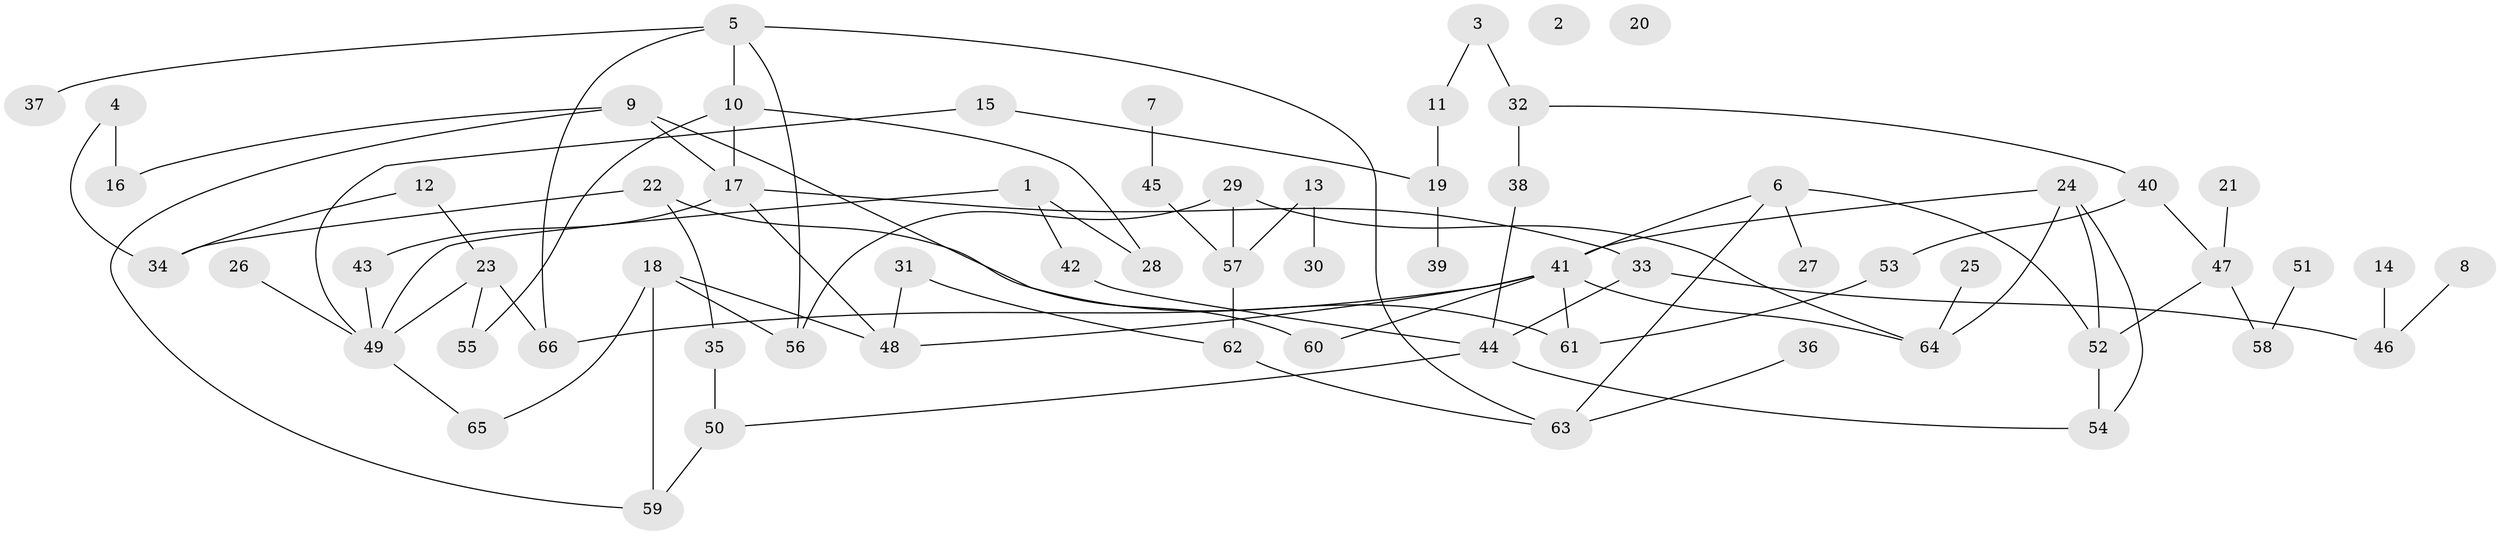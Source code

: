 // Generated by graph-tools (version 1.1) at 2025/40/03/09/25 04:40:54]
// undirected, 66 vertices, 87 edges
graph export_dot {
graph [start="1"]
  node [color=gray90,style=filled];
  1;
  2;
  3;
  4;
  5;
  6;
  7;
  8;
  9;
  10;
  11;
  12;
  13;
  14;
  15;
  16;
  17;
  18;
  19;
  20;
  21;
  22;
  23;
  24;
  25;
  26;
  27;
  28;
  29;
  30;
  31;
  32;
  33;
  34;
  35;
  36;
  37;
  38;
  39;
  40;
  41;
  42;
  43;
  44;
  45;
  46;
  47;
  48;
  49;
  50;
  51;
  52;
  53;
  54;
  55;
  56;
  57;
  58;
  59;
  60;
  61;
  62;
  63;
  64;
  65;
  66;
  1 -- 28;
  1 -- 42;
  1 -- 49;
  3 -- 11;
  3 -- 32;
  4 -- 16;
  4 -- 34;
  5 -- 10;
  5 -- 37;
  5 -- 56;
  5 -- 63;
  5 -- 66;
  6 -- 27;
  6 -- 41;
  6 -- 52;
  6 -- 63;
  7 -- 45;
  8 -- 46;
  9 -- 16;
  9 -- 17;
  9 -- 59;
  9 -- 60;
  10 -- 17;
  10 -- 28;
  10 -- 55;
  11 -- 19;
  12 -- 23;
  12 -- 34;
  13 -- 30;
  13 -- 57;
  14 -- 46;
  15 -- 19;
  15 -- 49;
  17 -- 33;
  17 -- 43;
  17 -- 48;
  18 -- 48;
  18 -- 56;
  18 -- 59;
  18 -- 65;
  19 -- 39;
  21 -- 47;
  22 -- 34;
  22 -- 35;
  22 -- 61;
  23 -- 49;
  23 -- 55;
  23 -- 66;
  24 -- 41;
  24 -- 52;
  24 -- 54;
  24 -- 64;
  25 -- 64;
  26 -- 49;
  29 -- 56;
  29 -- 57;
  29 -- 64;
  31 -- 48;
  31 -- 62;
  32 -- 38;
  32 -- 40;
  33 -- 44;
  33 -- 46;
  35 -- 50;
  36 -- 63;
  38 -- 44;
  40 -- 47;
  40 -- 53;
  41 -- 48;
  41 -- 60;
  41 -- 61;
  41 -- 64;
  41 -- 66;
  42 -- 44;
  43 -- 49;
  44 -- 50;
  44 -- 54;
  45 -- 57;
  47 -- 52;
  47 -- 58;
  49 -- 65;
  50 -- 59;
  51 -- 58;
  52 -- 54;
  53 -- 61;
  57 -- 62;
  62 -- 63;
}
